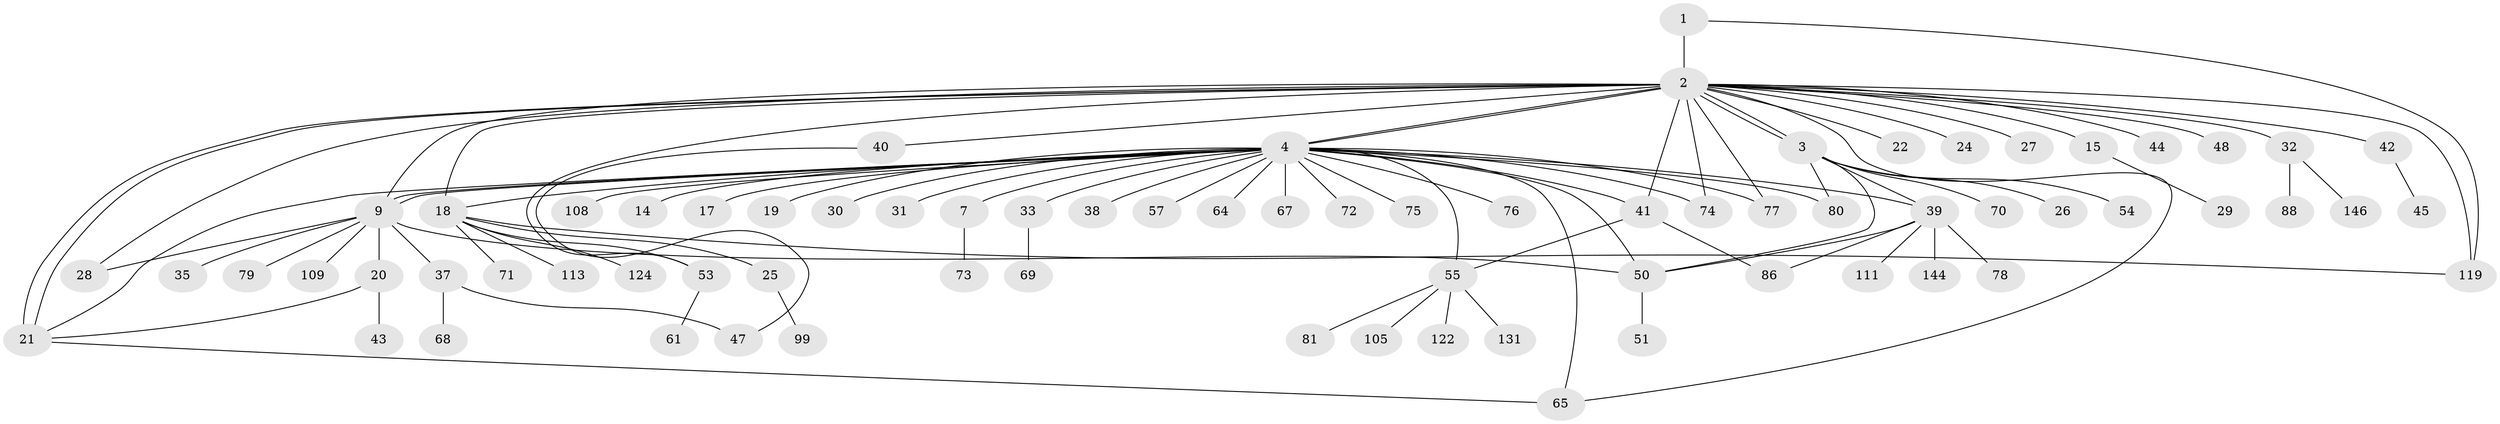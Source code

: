 // original degree distribution, {4: 0.0472972972972973, 43: 0.006756756756756757, 11: 0.006756756756756757, 23: 0.006756756756756757, 1: 0.5337837837837838, 2: 0.20270270270270271, 10: 0.006756756756756757, 18: 0.006756756756756757, 7: 0.02027027027027027, 9: 0.006756756756756757, 5: 0.02702702702702703, 3: 0.12162162162162163, 6: 0.006756756756756757}
// Generated by graph-tools (version 1.1) at 2025/14/03/09/25 04:14:28]
// undirected, 74 vertices, 98 edges
graph export_dot {
graph [start="1"]
  node [color=gray90,style=filled];
  1 [super="+103"];
  2 [super="+56+36+63+97+96+106+138+87+100+116+136+16+11+8+5"];
  3 [super="+6+85+128+60"];
  4 [super="+139+98+118+114+147+58+10+23+34"];
  7;
  9 [super="+52"];
  14 [super="+82"];
  15;
  17;
  18;
  19;
  20;
  21 [super="+62+49"];
  22;
  24;
  25;
  26;
  27;
  28 [super="+84"];
  29;
  30;
  31;
  32;
  33;
  35;
  37;
  38;
  39;
  40;
  41;
  42 [super="+93"];
  43;
  44;
  45;
  47;
  48 [super="+92"];
  50;
  51;
  53;
  54;
  55 [super="+59"];
  57;
  61;
  64;
  65 [super="+104"];
  67;
  68;
  69;
  70;
  71;
  72;
  73;
  74;
  75;
  76;
  77 [super="+145"];
  78;
  79;
  80 [super="+110"];
  81;
  86 [super="+91"];
  88;
  99;
  105;
  108;
  109;
  111;
  113;
  119 [super="+148"];
  122 [super="+129"];
  124;
  131;
  144;
  146;
  1 -- 2 [weight=2];
  1 -- 119;
  2 -- 3 [weight=2];
  2 -- 3;
  2 -- 4 [weight=4];
  2 -- 4;
  2 -- 15;
  2 -- 21 [weight=4];
  2 -- 21;
  2 -- 24;
  2 -- 27;
  2 -- 28;
  2 -- 32;
  2 -- 40;
  2 -- 41;
  2 -- 42;
  2 -- 48 [weight=2];
  2 -- 65;
  2 -- 77;
  2 -- 119;
  2 -- 53 [weight=2];
  2 -- 74 [weight=2];
  2 -- 18 [weight=2];
  2 -- 22;
  2 -- 44;
  2 -- 9;
  3 -- 26;
  3 -- 39;
  3 -- 50;
  3 -- 54;
  3 -- 70;
  3 -- 80;
  4 -- 7;
  4 -- 9;
  4 -- 9;
  4 -- 17;
  4 -- 19;
  4 -- 33 [weight=2];
  4 -- 41;
  4 -- 55;
  4 -- 57;
  4 -- 75;
  4 -- 77;
  4 -- 80;
  4 -- 67;
  4 -- 72;
  4 -- 74;
  4 -- 76;
  4 -- 14;
  4 -- 21;
  4 -- 30;
  4 -- 31;
  4 -- 38;
  4 -- 39;
  4 -- 108;
  4 -- 50;
  4 -- 65;
  4 -- 18;
  4 -- 64;
  7 -- 73;
  9 -- 20 [weight=2];
  9 -- 28;
  9 -- 35;
  9 -- 37;
  9 -- 50;
  9 -- 79;
  9 -- 109;
  15 -- 29;
  18 -- 25;
  18 -- 53;
  18 -- 71;
  18 -- 113;
  18 -- 119;
  18 -- 124;
  20 -- 43;
  20 -- 21;
  21 -- 65;
  25 -- 99;
  32 -- 88;
  32 -- 146;
  33 -- 69;
  37 -- 47;
  37 -- 68;
  39 -- 50;
  39 -- 78;
  39 -- 111;
  39 -- 144;
  39 -- 86;
  40 -- 47;
  41 -- 55;
  41 -- 86;
  42 -- 45;
  50 -- 51;
  53 -- 61;
  55 -- 81;
  55 -- 131;
  55 -- 105;
  55 -- 122;
}
